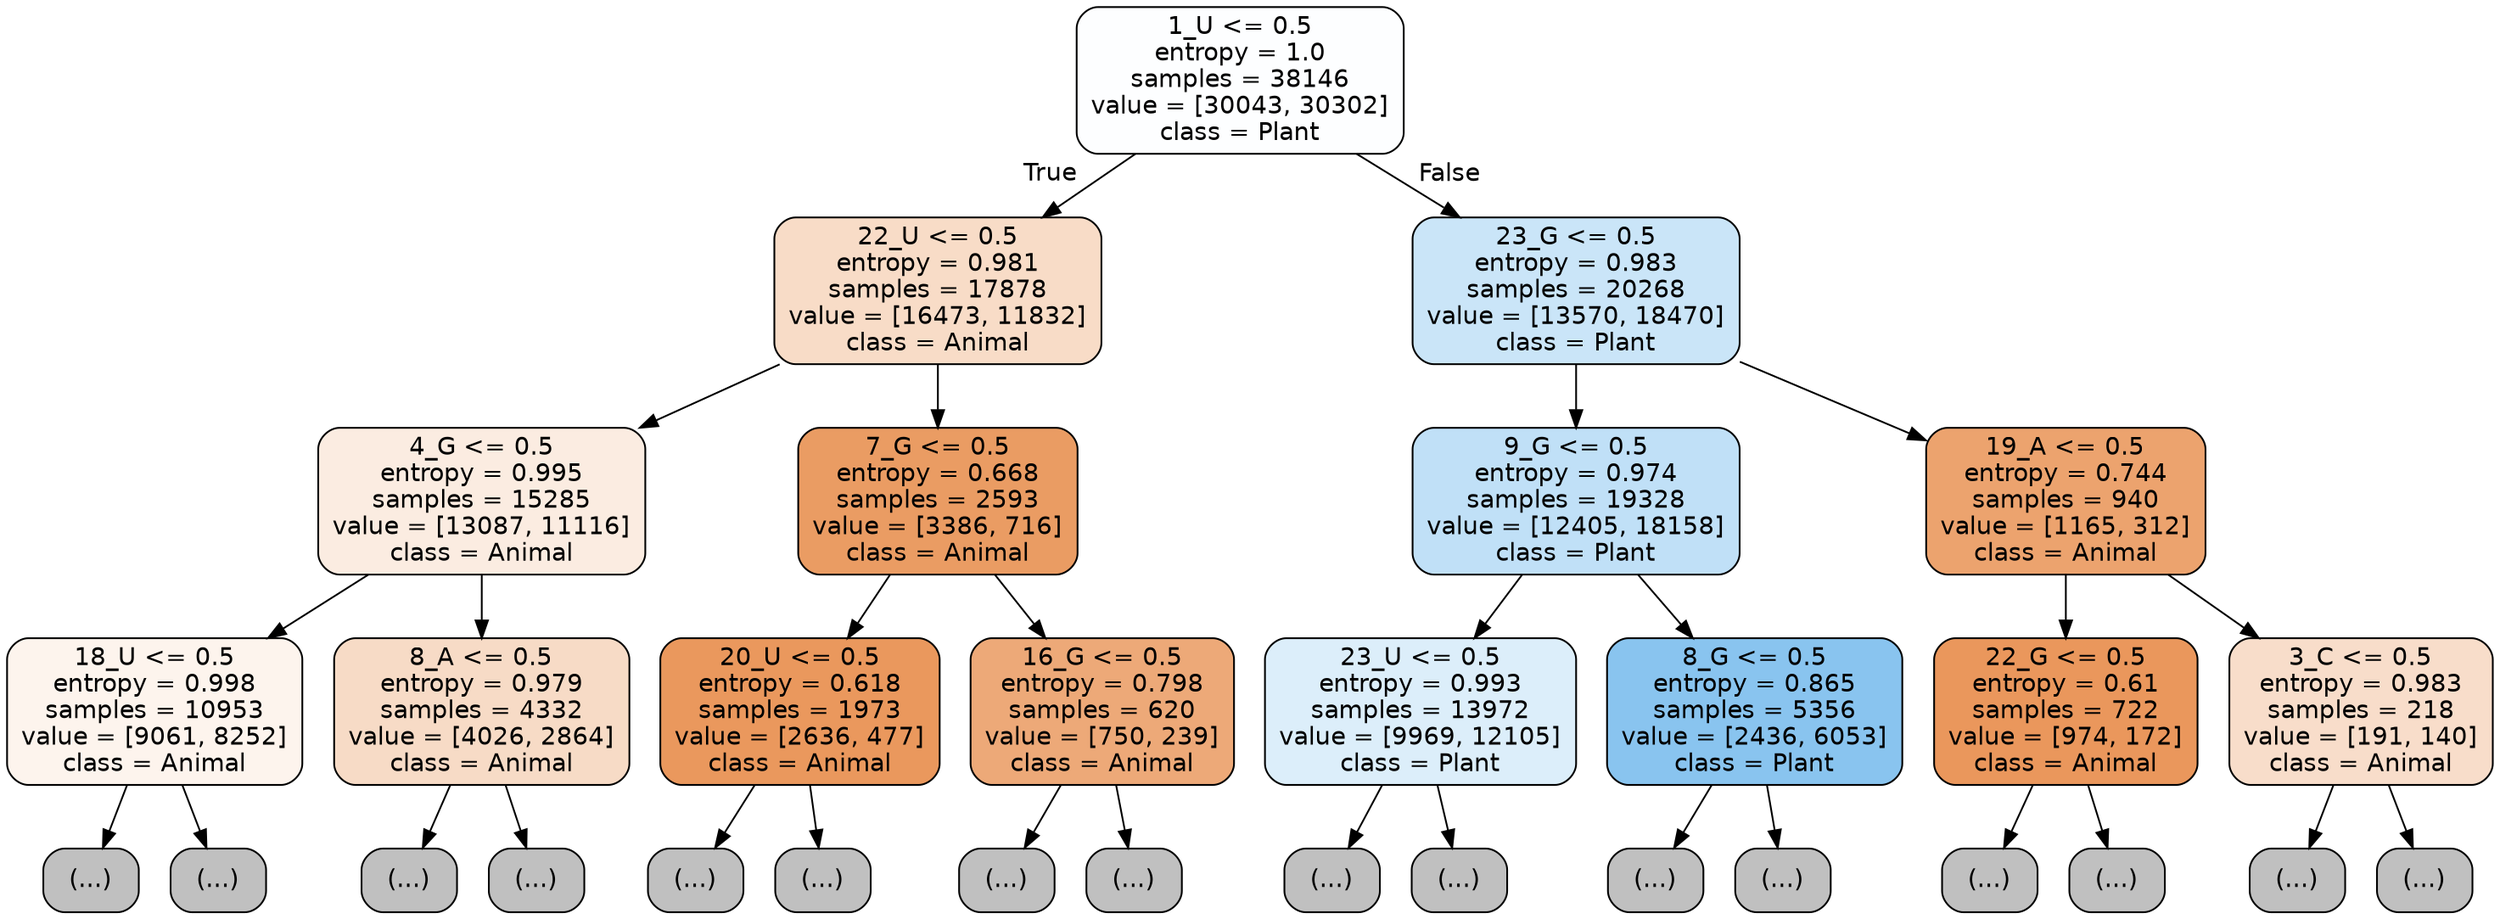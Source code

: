 digraph Tree {
node [shape=box, style="filled, rounded", color="black", fontname="helvetica"] ;
edge [fontname="helvetica"] ;
0 [label="1_U <= 0.5\nentropy = 1.0\nsamples = 38146\nvalue = [30043, 30302]\nclass = Plant", fillcolor="#fdfeff"] ;
1 [label="22_U <= 0.5\nentropy = 0.981\nsamples = 17878\nvalue = [16473, 11832]\nclass = Animal", fillcolor="#f8dcc7"] ;
0 -> 1 [labeldistance=2.5, labelangle=45, headlabel="True"] ;
2 [label="4_G <= 0.5\nentropy = 0.995\nsamples = 15285\nvalue = [13087, 11116]\nclass = Animal", fillcolor="#fbece1"] ;
1 -> 2 ;
3 [label="18_U <= 0.5\nentropy = 0.998\nsamples = 10953\nvalue = [9061, 8252]\nclass = Animal", fillcolor="#fdf4ed"] ;
2 -> 3 ;
4 [label="(...)", fillcolor="#C0C0C0"] ;
3 -> 4 ;
4325 [label="(...)", fillcolor="#C0C0C0"] ;
3 -> 4325 ;
5822 [label="8_A <= 0.5\nentropy = 0.979\nsamples = 4332\nvalue = [4026, 2864]\nclass = Animal", fillcolor="#f7dbc6"] ;
2 -> 5822 ;
5823 [label="(...)", fillcolor="#C0C0C0"] ;
5822 -> 5823 ;
7866 [label="(...)", fillcolor="#C0C0C0"] ;
5822 -> 7866 ;
8459 [label="7_G <= 0.5\nentropy = 0.668\nsamples = 2593\nvalue = [3386, 716]\nclass = Animal", fillcolor="#ea9c63"] ;
1 -> 8459 ;
8460 [label="20_U <= 0.5\nentropy = 0.618\nsamples = 1973\nvalue = [2636, 477]\nclass = Animal", fillcolor="#ea985d"] ;
8459 -> 8460 ;
8461 [label="(...)", fillcolor="#C0C0C0"] ;
8460 -> 8461 ;
9048 [label="(...)", fillcolor="#C0C0C0"] ;
8460 -> 9048 ;
9217 [label="16_G <= 0.5\nentropy = 0.798\nsamples = 620\nvalue = [750, 239]\nclass = Animal", fillcolor="#eda978"] ;
8459 -> 9217 ;
9218 [label="(...)", fillcolor="#C0C0C0"] ;
9217 -> 9218 ;
9367 [label="(...)", fillcolor="#C0C0C0"] ;
9217 -> 9367 ;
9440 [label="23_G <= 0.5\nentropy = 0.983\nsamples = 20268\nvalue = [13570, 18470]\nclass = Plant", fillcolor="#cae5f8"] ;
0 -> 9440 [labeldistance=2.5, labelangle=-45, headlabel="False"] ;
9441 [label="9_G <= 0.5\nentropy = 0.974\nsamples = 19328\nvalue = [12405, 18158]\nclass = Plant", fillcolor="#c0e0f7"] ;
9440 -> 9441 ;
9442 [label="23_U <= 0.5\nentropy = 0.993\nsamples = 13972\nvalue = [9969, 12105]\nclass = Plant", fillcolor="#dceefa"] ;
9441 -> 9442 ;
9443 [label="(...)", fillcolor="#C0C0C0"] ;
9442 -> 9443 ;
14452 [label="(...)", fillcolor="#C0C0C0"] ;
9442 -> 14452 ;
14657 [label="8_G <= 0.5\nentropy = 0.865\nsamples = 5356\nvalue = [2436, 6053]\nclass = Plant", fillcolor="#89c4ef"] ;
9441 -> 14657 ;
14658 [label="(...)", fillcolor="#C0C0C0"] ;
14657 -> 14658 ;
16023 [label="(...)", fillcolor="#C0C0C0"] ;
14657 -> 16023 ;
16514 [label="19_A <= 0.5\nentropy = 0.744\nsamples = 940\nvalue = [1165, 312]\nclass = Animal", fillcolor="#eca36e"] ;
9440 -> 16514 ;
16515 [label="22_G <= 0.5\nentropy = 0.61\nsamples = 722\nvalue = [974, 172]\nclass = Animal", fillcolor="#ea975c"] ;
16514 -> 16515 ;
16516 [label="(...)", fillcolor="#C0C0C0"] ;
16515 -> 16516 ;
16649 [label="(...)", fillcolor="#C0C0C0"] ;
16515 -> 16649 ;
16714 [label="3_C <= 0.5\nentropy = 0.983\nsamples = 218\nvalue = [191, 140]\nclass = Animal", fillcolor="#f8ddca"] ;
16514 -> 16714 ;
16715 [label="(...)", fillcolor="#C0C0C0"] ;
16714 -> 16715 ;
16764 [label="(...)", fillcolor="#C0C0C0"] ;
16714 -> 16764 ;
}